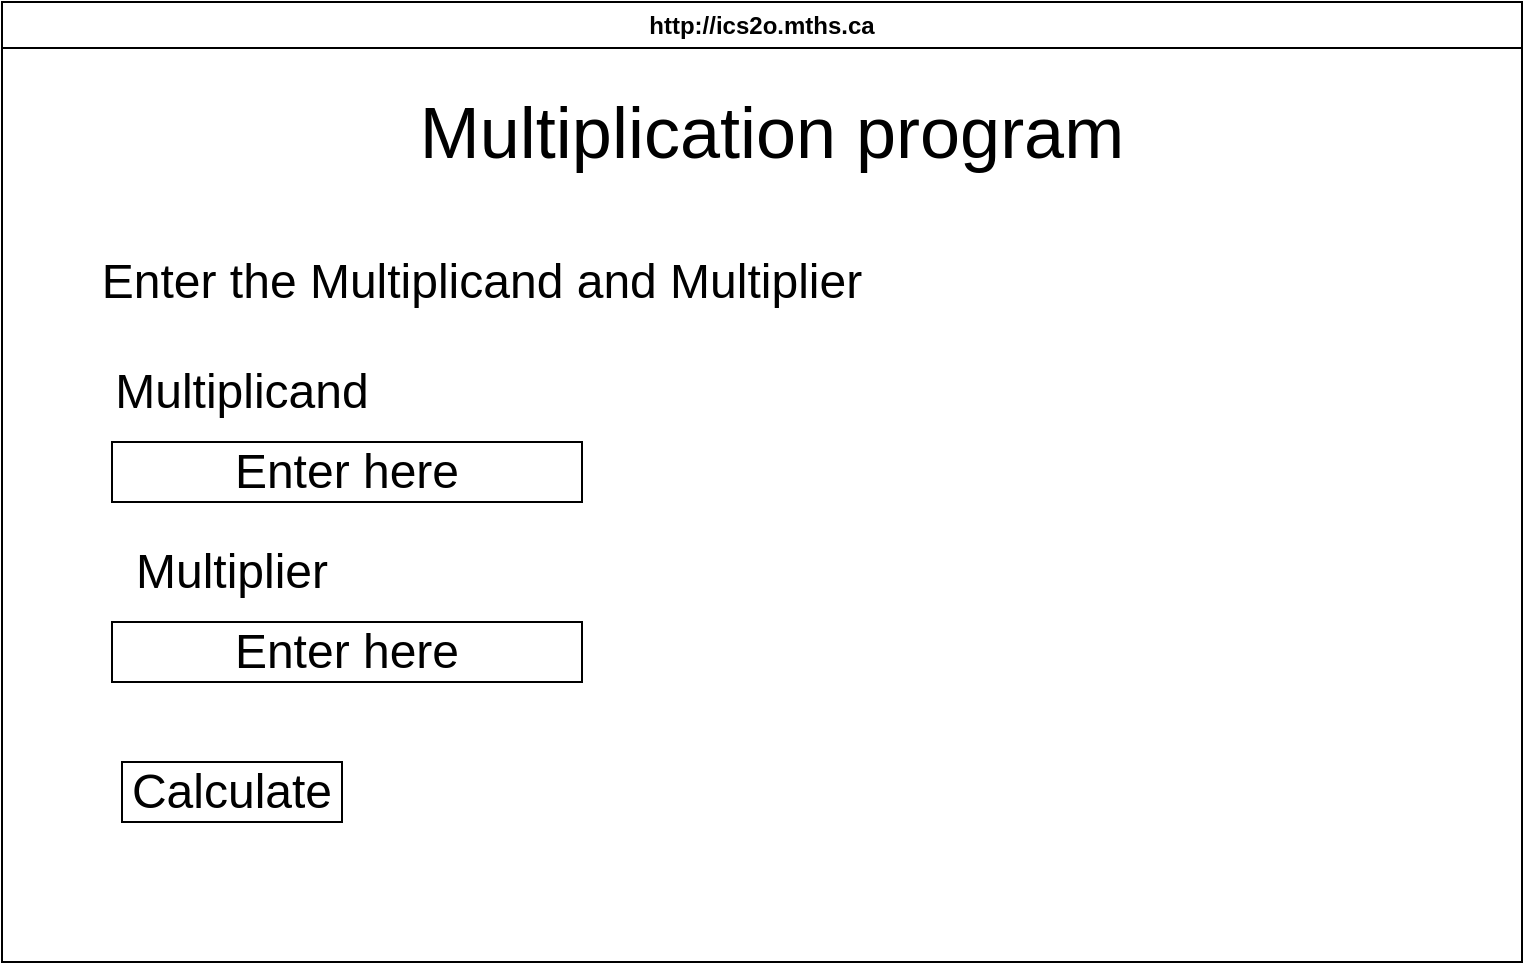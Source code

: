 <mxfile>
    <diagram id="HIP3nbAZw_EuaXWnEj3U" name="Page-1">
        <mxGraphModel dx="980" dy="559" grid="1" gridSize="10" guides="1" tooltips="1" connect="1" arrows="1" fold="1" page="1" pageScale="1" pageWidth="850" pageHeight="1100" math="0" shadow="0">
            <root>
                <mxCell id="0"/>
                <mxCell id="1" parent="0"/>
                <mxCell id="7" value="http://ics2o.mths.ca" style="swimlane;whiteSpace=wrap;html=1;" parent="1" vertex="1">
                    <mxGeometry x="40" y="40" width="760" height="480" as="geometry"/>
                </mxCell>
                <mxCell id="8" value="&lt;font style=&quot;font-size: 36px;&quot;&gt;Multiplication program&lt;/font&gt;" style="text;html=1;strokeColor=none;fillColor=none;align=center;verticalAlign=middle;whiteSpace=wrap;rounded=0;" vertex="1" parent="7">
                    <mxGeometry x="185" y="50" width="400" height="30" as="geometry"/>
                </mxCell>
                <mxCell id="9" value="&lt;font style=&quot;font-size: 24px;&quot;&gt;Enter the Multiplicand and Multiplier&lt;/font&gt;" style="text;html=1;strokeColor=none;fillColor=none;align=center;verticalAlign=middle;whiteSpace=wrap;rounded=0;fontSize=36;" vertex="1" parent="7">
                    <mxGeometry x="40" y="120" width="400" height="30" as="geometry"/>
                </mxCell>
                <mxCell id="11" value="Enter here" style="rounded=0;whiteSpace=wrap;html=1;fontSize=24;" vertex="1" parent="7">
                    <mxGeometry x="55" y="220" width="235" height="30" as="geometry"/>
                </mxCell>
                <mxCell id="13" value="Multiplicand" style="text;html=1;strokeColor=none;fillColor=none;align=center;verticalAlign=middle;whiteSpace=wrap;rounded=0;fontSize=24;" vertex="1" parent="7">
                    <mxGeometry x="55" y="180" width="130" height="30" as="geometry"/>
                </mxCell>
                <mxCell id="15" value="Multiplier" style="text;html=1;strokeColor=none;fillColor=none;align=center;verticalAlign=middle;whiteSpace=wrap;rounded=0;fontSize=24;" vertex="1" parent="7">
                    <mxGeometry x="50" y="270" width="130" height="30" as="geometry"/>
                </mxCell>
                <mxCell id="16" value="Enter here" style="rounded=0;whiteSpace=wrap;html=1;fontSize=24;" vertex="1" parent="7">
                    <mxGeometry x="55" y="310" width="235" height="30" as="geometry"/>
                </mxCell>
                <mxCell id="17" value="Calculate" style="rounded=0;whiteSpace=wrap;html=1;fontSize=24;" vertex="1" parent="7">
                    <mxGeometry x="60" y="380" width="110" height="30" as="geometry"/>
                </mxCell>
                <mxCell id="18" value="" style="shape=image;verticalLabelPosition=bottom;labelBackgroundColor=default;verticalAlign=top;aspect=fixed;imageAspect=0;image=https://olivia-boyce-richardson-probable-rotary-r95w44977xp3xgx-5500.preview.app.github.dev/multiplication.png;" vertex="1" parent="7">
                    <mxGeometry x="460" y="172.12" width="230" height="207.88" as="geometry"/>
                </mxCell>
            </root>
        </mxGraphModel>
    </diagram>
</mxfile>